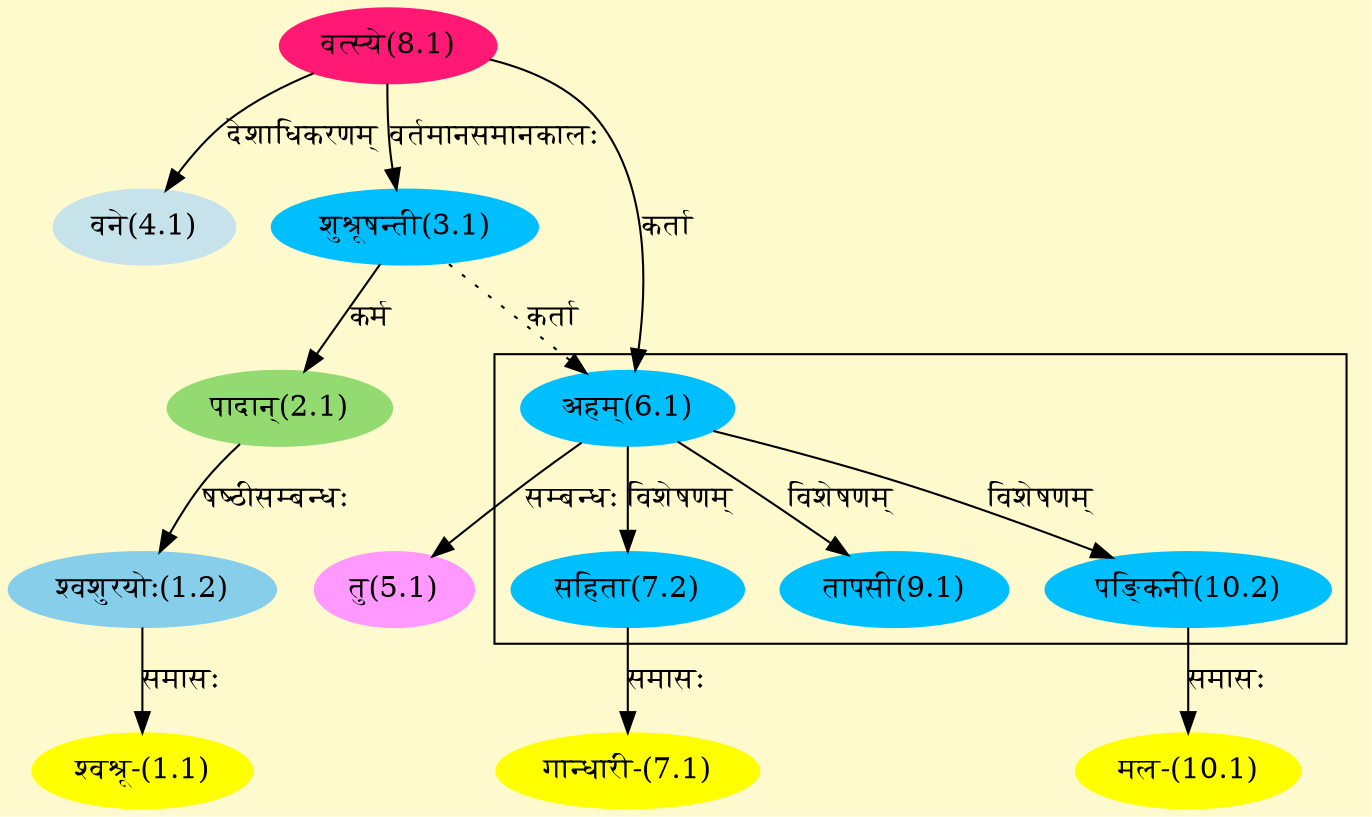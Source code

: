 digraph G{
rankdir=BT;
 compound=true;
 bgcolor="lemonchiffon1";

subgraph cluster_1{
Node7_2 [style=filled, color="#00BFFF" label = "सहिता(7.2)"]
Node6_1 [style=filled, color="#00BFFF" label = "अहम्(6.1)"]
Node9_1 [style=filled, color="#00BFFF" label = "तापसी(9.1)"]
Node10_2 [style=filled, color="#00BFFF" label = "पङ्किनी(10.2)"]

}
Node1_1 [style=filled, color="#FFFF00" label = "श्वश्रू-(1.1)"]
Node1_2 [style=filled, color="#87CEEB" label = "श्वशुरयोः(1.2)"]
Node2_1 [style=filled, color="#93DB70" label = "पादान्(2.1)"]
Node3_1 [style=filled, color="#00BFFF" label = "शुश्रूषन्ती(3.1)"]
Node8_1 [style=filled, color="#FF1975" label = "वत्स्ये(8.1)"]
Node4_1 [style=filled, color="#C6E2EB" label = "वने(4.1)"]
Node5_1 [style=filled, color="#FF99FF" label = "तु(5.1)"]
Node6_1 [style=filled, color="#00BFFF" label = "अहम्(6.1)"]
Node7_1 [style=filled, color="#FFFF00" label = "गान्धारी-(7.1)"]
Node7_2 [style=filled, color="#00BFFF" label = "सहिता(7.2)"]
Node10_1 [style=filled, color="#FFFF00" label = "मल-(10.1)"]
Node10_2 [style=filled, color="#00BFFF" label = "पङ्किनी(10.2)"]
/* Start of Relations section */

Node1_1 -> Node1_2 [  label="समासः"  dir="back" ]
Node1_2 -> Node2_1 [  label="षष्ठीसम्बन्धः"  dir="back" ]
Node2_1 -> Node3_1 [  label="कर्म"  dir="back" ]
Node3_1 -> Node8_1 [  label="वर्तमानसमानकालः"  dir="back" ]
Node4_1 -> Node8_1 [  label="देशाधिकरणम्"  dir="back" ]
Node5_1 -> Node6_1 [  label="सम्बन्धः"  dir="back" ]
Node6_1 -> Node8_1 [  label="कर्ता"  dir="back" ]
Node6_1 -> Node3_1 [ style=dotted label="कर्ता"  dir="back" ]
Node7_1 -> Node7_2 [  label="समासः"  dir="back" ]
Node7_2 -> Node6_1 [  label="विशेषणम्"  dir="back" ]
Node9_1 -> Node6_1 [  label="विशेषणम्"  dir="back" ]
Node10_1 -> Node10_2 [  label="समासः"  dir="back" ]
Node10_2 -> Node6_1 [  label="विशेषणम्"  dir="back" ]
}
